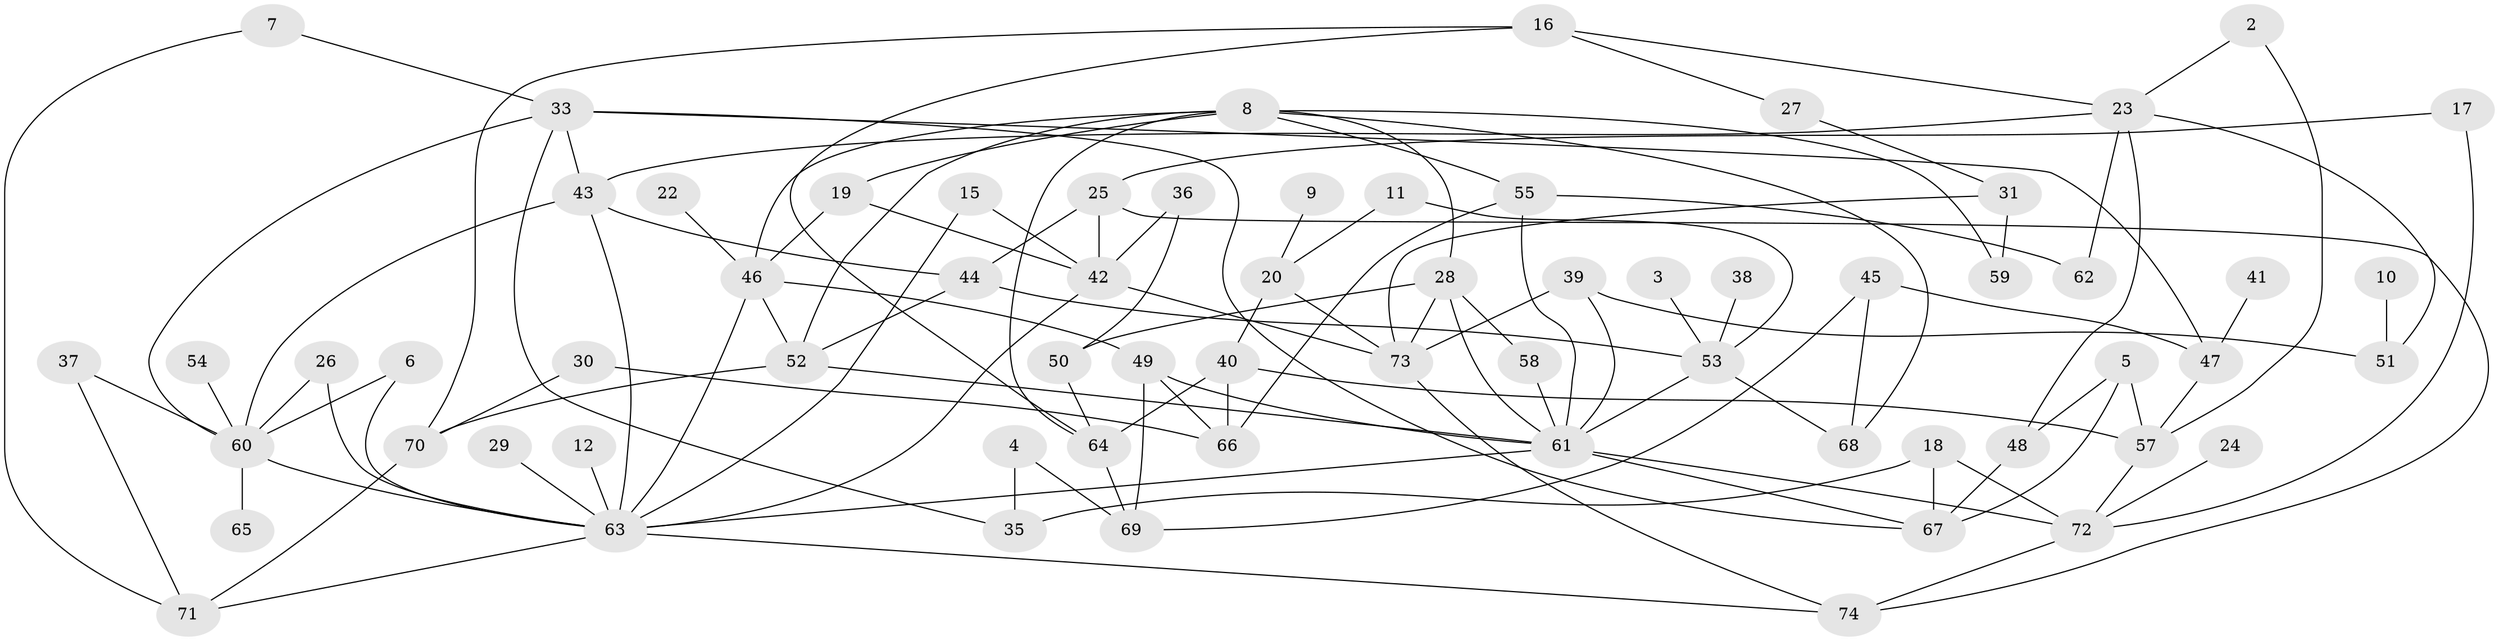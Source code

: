 // original degree distribution, {3: 0.21621621621621623, 1: 0.18243243243243243, 0: 0.0472972972972973, 2: 0.30405405405405406, 4: 0.1554054054054054, 7: 0.02027027027027027, 6: 0.02027027027027027, 5: 0.05405405405405406}
// Generated by graph-tools (version 1.1) at 2025/25/03/09/25 03:25:22]
// undirected, 67 vertices, 118 edges
graph export_dot {
graph [start="1"]
  node [color=gray90,style=filled];
  2;
  3;
  4;
  5;
  6;
  7;
  8;
  9;
  10;
  11;
  12;
  15;
  16;
  17;
  18;
  19;
  20;
  22;
  23;
  24;
  25;
  26;
  27;
  28;
  29;
  30;
  31;
  33;
  35;
  36;
  37;
  38;
  39;
  40;
  41;
  42;
  43;
  44;
  45;
  46;
  47;
  48;
  49;
  50;
  51;
  52;
  53;
  54;
  55;
  57;
  58;
  59;
  60;
  61;
  62;
  63;
  64;
  65;
  66;
  67;
  68;
  69;
  70;
  71;
  72;
  73;
  74;
  2 -- 23 [weight=1.0];
  2 -- 57 [weight=1.0];
  3 -- 53 [weight=1.0];
  4 -- 35 [weight=1.0];
  4 -- 69 [weight=1.0];
  5 -- 48 [weight=1.0];
  5 -- 57 [weight=1.0];
  5 -- 67 [weight=1.0];
  6 -- 60 [weight=1.0];
  6 -- 63 [weight=1.0];
  7 -- 33 [weight=1.0];
  7 -- 71 [weight=1.0];
  8 -- 19 [weight=1.0];
  8 -- 28 [weight=1.0];
  8 -- 46 [weight=1.0];
  8 -- 52 [weight=1.0];
  8 -- 55 [weight=1.0];
  8 -- 59 [weight=1.0];
  8 -- 64 [weight=1.0];
  8 -- 68 [weight=1.0];
  9 -- 20 [weight=1.0];
  10 -- 51 [weight=1.0];
  11 -- 20 [weight=1.0];
  11 -- 53 [weight=1.0];
  12 -- 63 [weight=1.0];
  15 -- 42 [weight=1.0];
  15 -- 63 [weight=1.0];
  16 -- 23 [weight=1.0];
  16 -- 27 [weight=1.0];
  16 -- 64 [weight=1.0];
  16 -- 70 [weight=1.0];
  17 -- 25 [weight=1.0];
  17 -- 72 [weight=1.0];
  18 -- 35 [weight=1.0];
  18 -- 67 [weight=1.0];
  18 -- 72 [weight=1.0];
  19 -- 42 [weight=1.0];
  19 -- 46 [weight=1.0];
  20 -- 40 [weight=1.0];
  20 -- 73 [weight=1.0];
  22 -- 46 [weight=1.0];
  23 -- 43 [weight=1.0];
  23 -- 48 [weight=1.0];
  23 -- 51 [weight=1.0];
  23 -- 62 [weight=1.0];
  24 -- 72 [weight=1.0];
  25 -- 42 [weight=1.0];
  25 -- 44 [weight=1.0];
  25 -- 74 [weight=1.0];
  26 -- 60 [weight=1.0];
  26 -- 63 [weight=1.0];
  27 -- 31 [weight=1.0];
  28 -- 50 [weight=1.0];
  28 -- 58 [weight=1.0];
  28 -- 61 [weight=1.0];
  28 -- 73 [weight=1.0];
  29 -- 63 [weight=1.0];
  30 -- 66 [weight=1.0];
  30 -- 70 [weight=1.0];
  31 -- 59 [weight=1.0];
  31 -- 73 [weight=1.0];
  33 -- 35 [weight=1.0];
  33 -- 43 [weight=1.0];
  33 -- 47 [weight=1.0];
  33 -- 60 [weight=1.0];
  33 -- 67 [weight=1.0];
  36 -- 42 [weight=1.0];
  36 -- 50 [weight=1.0];
  37 -- 60 [weight=1.0];
  37 -- 71 [weight=1.0];
  38 -- 53 [weight=1.0];
  39 -- 51 [weight=1.0];
  39 -- 61 [weight=1.0];
  39 -- 73 [weight=1.0];
  40 -- 57 [weight=1.0];
  40 -- 64 [weight=1.0];
  40 -- 66 [weight=1.0];
  41 -- 47 [weight=1.0];
  42 -- 63 [weight=1.0];
  42 -- 73 [weight=1.0];
  43 -- 44 [weight=1.0];
  43 -- 60 [weight=1.0];
  43 -- 63 [weight=1.0];
  44 -- 52 [weight=1.0];
  44 -- 53 [weight=1.0];
  45 -- 47 [weight=1.0];
  45 -- 68 [weight=1.0];
  45 -- 69 [weight=1.0];
  46 -- 49 [weight=1.0];
  46 -- 52 [weight=1.0];
  46 -- 63 [weight=1.0];
  47 -- 57 [weight=1.0];
  48 -- 67 [weight=1.0];
  49 -- 61 [weight=1.0];
  49 -- 66 [weight=1.0];
  49 -- 69 [weight=1.0];
  50 -- 64 [weight=1.0];
  52 -- 61 [weight=1.0];
  52 -- 70 [weight=1.0];
  53 -- 61 [weight=1.0];
  53 -- 68 [weight=1.0];
  54 -- 60 [weight=1.0];
  55 -- 61 [weight=1.0];
  55 -- 62 [weight=1.0];
  55 -- 66 [weight=1.0];
  57 -- 72 [weight=1.0];
  58 -- 61 [weight=1.0];
  60 -- 63 [weight=1.0];
  60 -- 65 [weight=1.0];
  61 -- 63 [weight=1.0];
  61 -- 67 [weight=1.0];
  61 -- 72 [weight=1.0];
  63 -- 71 [weight=1.0];
  63 -- 74 [weight=1.0];
  64 -- 69 [weight=1.0];
  70 -- 71 [weight=1.0];
  72 -- 74 [weight=1.0];
  73 -- 74 [weight=1.0];
}
